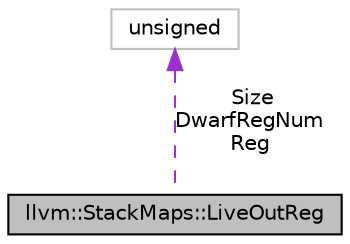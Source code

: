 digraph "llvm::StackMaps::LiveOutReg"
{
 // LATEX_PDF_SIZE
  bgcolor="transparent";
  edge [fontname="Helvetica",fontsize="10",labelfontname="Helvetica",labelfontsize="10"];
  node [fontname="Helvetica",fontsize="10",shape=record];
  Node1 [label="llvm::StackMaps::LiveOutReg",height=0.2,width=0.4,color="black", fillcolor="grey75", style="filled", fontcolor="black",tooltip=" "];
  Node2 -> Node1 [dir="back",color="darkorchid3",fontsize="10",style="dashed",label=" Size\nDwarfRegNum\nReg" ,fontname="Helvetica"];
  Node2 [label="unsigned",height=0.2,width=0.4,color="grey75",tooltip=" "];
}
